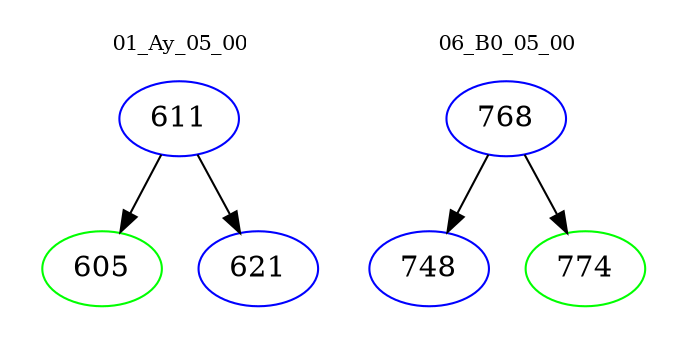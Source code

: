 digraph{
subgraph cluster_0 {
color = white
label = "01_Ay_05_00";
fontsize=10;
T0_611 [label="611", color="blue"]
T0_611 -> T0_605 [color="black"]
T0_605 [label="605", color="green"]
T0_611 -> T0_621 [color="black"]
T0_621 [label="621", color="blue"]
}
subgraph cluster_1 {
color = white
label = "06_B0_05_00";
fontsize=10;
T1_768 [label="768", color="blue"]
T1_768 -> T1_748 [color="black"]
T1_748 [label="748", color="blue"]
T1_768 -> T1_774 [color="black"]
T1_774 [label="774", color="green"]
}
}
